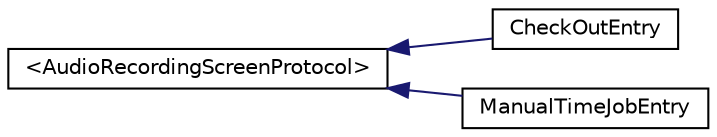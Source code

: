 digraph G
{
  edge [fontname="Helvetica",fontsize="10",labelfontname="Helvetica",labelfontsize="10"];
  node [fontname="Helvetica",fontsize="10",shape=record];
  rankdir="LR";
  Node1 [label="\<AudioRecordingScreenProtocol\>",height=0.2,width=0.4,color="black", fillcolor="white", style="filled",URL="$protocol_audio_recording_screen_protocol-p.html"];
  Node1 -> Node2 [dir="back",color="midnightblue",fontsize="10",style="solid",fontname="Helvetica"];
  Node2 [label="CheckOutEntry",height=0.2,width=0.4,color="black", fillcolor="white", style="filled",URL="$interface_check_out_entry.html"];
  Node1 -> Node3 [dir="back",color="midnightblue",fontsize="10",style="solid",fontname="Helvetica"];
  Node3 [label="ManualTimeJobEntry",height=0.2,width=0.4,color="black", fillcolor="white", style="filled",URL="$interface_manual_time_job_entry.html"];
}
